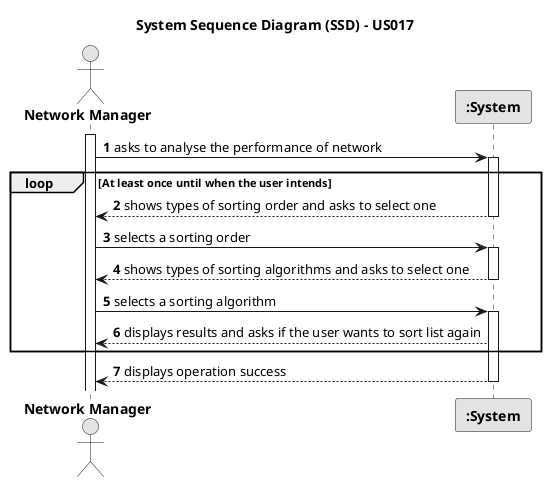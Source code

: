 @startuml
skinparam monochrome true
skinparam packageStyle rectangle
skinparam shadowing false

title System Sequence Diagram (SSD) - US017

autonumber

actor "<b> Network Manager </b>" as NWM
participant "<b> :System </b>" as System

activate NWM

    NWM -> System : asks to analyse the performance of network
        activate System

    loop At least once until when the user intends

    System --> NWM : shows types of sorting order and asks to select one
        deactivate System

    NWM -> System : selects a sorting order
        activate System

    System --> NWM : shows types of sorting algorithms and asks to select one
        deactivate System

    NWM -> System : selects a sorting algorithm
    activate System

    System --> NWM : displays results and asks if the user wants to sort list again
    end loop

    System --> NWM : displays operation success
    deactivate System

@enduml